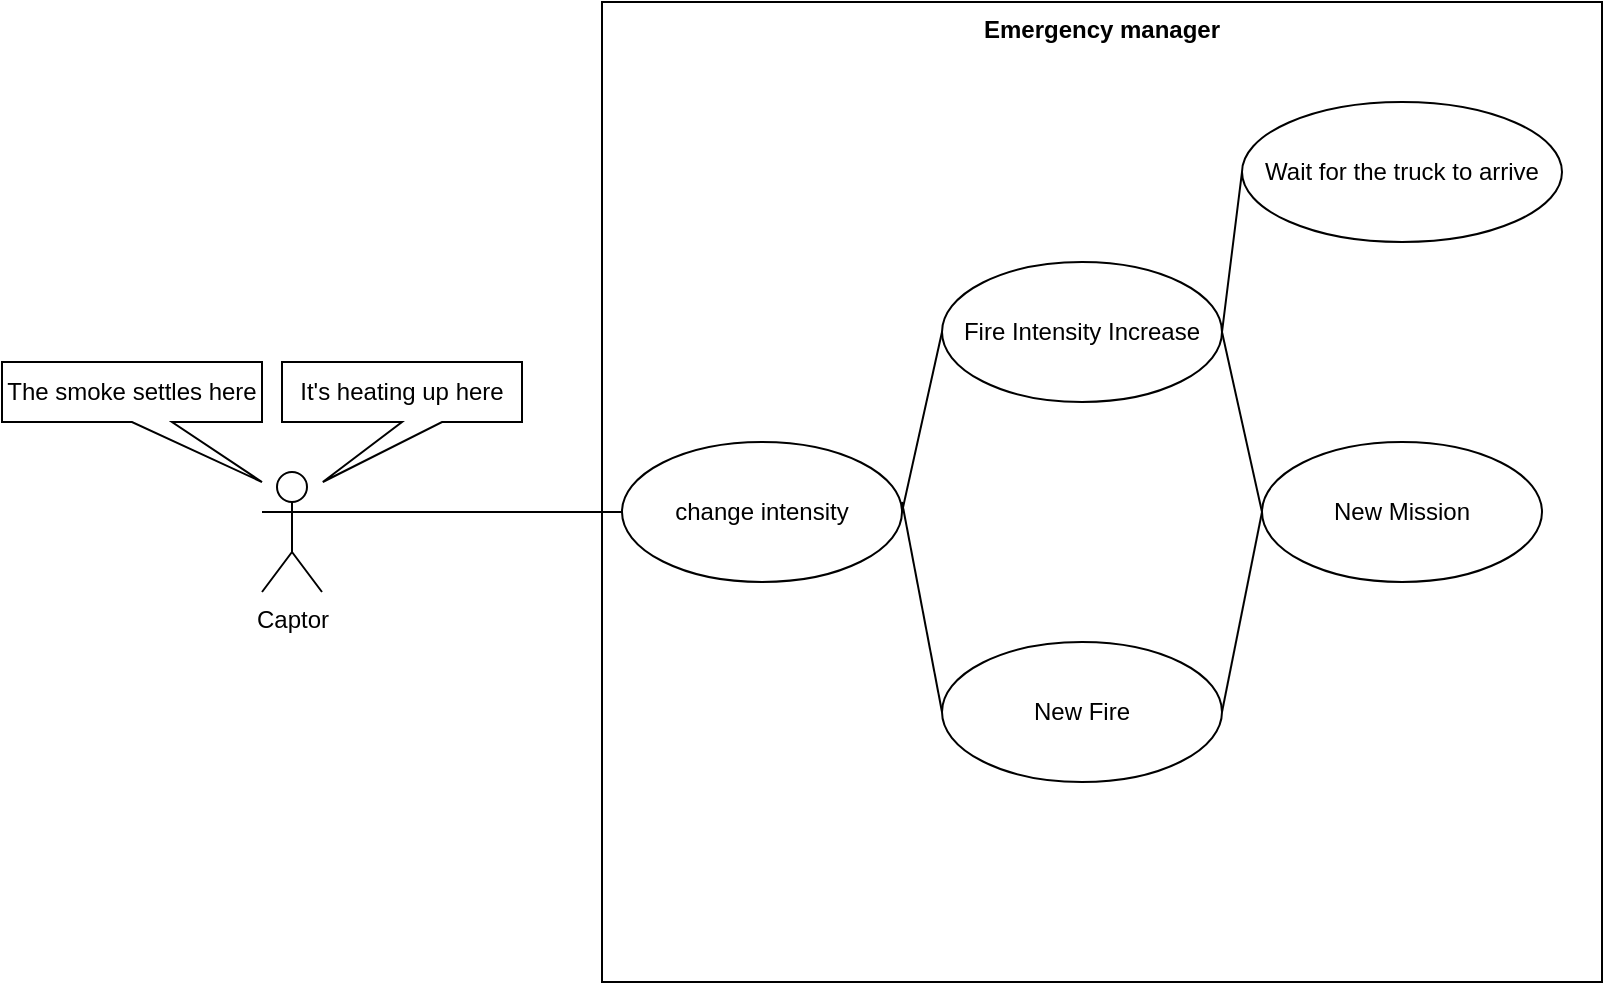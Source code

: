 <mxfile version="14.0.5" type="github">
  <diagram id="eigChdQNg6bgcLg3cVgB" name="Page-1">
    <mxGraphModel dx="2115" dy="627" grid="1" gridSize="10" guides="1" tooltips="1" connect="1" arrows="1" fold="1" page="1" pageScale="1" pageWidth="827" pageHeight="1169" math="0" shadow="0">
      <root>
        <mxCell id="0" />
        <mxCell id="1" parent="0" />
        <mxCell id="Fq7706VyEmhTDiXR55tR-2" value="Emergency manager" style="shape=rect;html=1;verticalAlign=top;fontStyle=1;whiteSpace=wrap;align=center;" vertex="1" parent="1">
          <mxGeometry x="230" y="60" width="500" height="490" as="geometry" />
        </mxCell>
        <mxCell id="Fq7706VyEmhTDiXR55tR-1" value="Captor" style="shape=umlActor;verticalLabelPosition=bottom;verticalAlign=top;html=1;outlineConnect=0;" vertex="1" parent="1">
          <mxGeometry x="60" y="295" width="30" height="60" as="geometry" />
        </mxCell>
        <mxCell id="Fq7706VyEmhTDiXR55tR-3" value="change intensity" style="ellipse;whiteSpace=wrap;html=1;" vertex="1" parent="1">
          <mxGeometry x="240" y="280" width="140" height="70" as="geometry" />
        </mxCell>
        <mxCell id="Fq7706VyEmhTDiXR55tR-4" value="" style="edgeStyle=none;html=1;endArrow=none;verticalAlign=bottom;exitX=1;exitY=0.333;exitDx=0;exitDy=0;exitPerimeter=0;entryX=0;entryY=0.5;entryDx=0;entryDy=0;" edge="1" parent="1" source="Fq7706VyEmhTDiXR55tR-1" target="Fq7706VyEmhTDiXR55tR-3">
          <mxGeometry width="160" relative="1" as="geometry">
            <mxPoint x="330" y="560" as="sourcePoint" />
            <mxPoint x="490" y="560" as="targetPoint" />
          </mxGeometry>
        </mxCell>
        <mxCell id="Fq7706VyEmhTDiXR55tR-6" value="Fire Intensity Increase" style="ellipse;whiteSpace=wrap;html=1;" vertex="1" parent="1">
          <mxGeometry x="400" y="190" width="140" height="70" as="geometry" />
        </mxCell>
        <mxCell id="Fq7706VyEmhTDiXR55tR-7" value="" style="edgeStyle=none;html=1;endArrow=none;verticalAlign=bottom;exitX=1;exitY=0.5;exitDx=0;exitDy=0;entryX=0;entryY=0.5;entryDx=0;entryDy=0;" edge="1" parent="1" source="Fq7706VyEmhTDiXR55tR-3" target="Fq7706VyEmhTDiXR55tR-6">
          <mxGeometry width="160" relative="1" as="geometry">
            <mxPoint x="290" y="560" as="sourcePoint" />
            <mxPoint x="450" y="560" as="targetPoint" />
          </mxGeometry>
        </mxCell>
        <mxCell id="Fq7706VyEmhTDiXR55tR-8" value="New Fire" style="ellipse;whiteSpace=wrap;html=1;" vertex="1" parent="1">
          <mxGeometry x="400" y="380" width="140" height="70" as="geometry" />
        </mxCell>
        <mxCell id="Fq7706VyEmhTDiXR55tR-9" value="" style="edgeStyle=none;html=1;endArrow=none;verticalAlign=bottom;exitX=0;exitY=0.5;exitDx=0;exitDy=0;" edge="1" parent="1" source="Fq7706VyEmhTDiXR55tR-8">
          <mxGeometry width="160" relative="1" as="geometry">
            <mxPoint x="390" y="325" as="sourcePoint" />
            <mxPoint x="380" y="310" as="targetPoint" />
          </mxGeometry>
        </mxCell>
        <mxCell id="Fq7706VyEmhTDiXR55tR-10" value="New Mission" style="ellipse;whiteSpace=wrap;html=1;" vertex="1" parent="1">
          <mxGeometry x="560" y="280" width="140" height="70" as="geometry" />
        </mxCell>
        <mxCell id="Fq7706VyEmhTDiXR55tR-11" value="" style="edgeStyle=none;html=1;endArrow=none;verticalAlign=bottom;exitX=0;exitY=0.5;exitDx=0;exitDy=0;entryX=1;entryY=0.5;entryDx=0;entryDy=0;" edge="1" parent="1" source="Fq7706VyEmhTDiXR55tR-10" target="Fq7706VyEmhTDiXR55tR-6">
          <mxGeometry width="160" relative="1" as="geometry">
            <mxPoint x="390" y="325" as="sourcePoint" />
            <mxPoint x="410" y="235" as="targetPoint" />
          </mxGeometry>
        </mxCell>
        <mxCell id="Fq7706VyEmhTDiXR55tR-12" value="" style="edgeStyle=none;html=1;endArrow=none;verticalAlign=bottom;entryX=1;entryY=0.5;entryDx=0;entryDy=0;exitX=0;exitY=0.5;exitDx=0;exitDy=0;" edge="1" parent="1" source="Fq7706VyEmhTDiXR55tR-10" target="Fq7706VyEmhTDiXR55tR-8">
          <mxGeometry width="160" relative="1" as="geometry">
            <mxPoint x="570" y="330" as="sourcePoint" />
            <mxPoint x="550" y="235" as="targetPoint" />
          </mxGeometry>
        </mxCell>
        <mxCell id="Fq7706VyEmhTDiXR55tR-13" value="Wait for the truck to arrive" style="ellipse;whiteSpace=wrap;html=1;" vertex="1" parent="1">
          <mxGeometry x="550" y="110" width="160" height="70" as="geometry" />
        </mxCell>
        <mxCell id="Fq7706VyEmhTDiXR55tR-14" value="" style="edgeStyle=none;html=1;endArrow=none;verticalAlign=bottom;entryX=0;entryY=0.5;entryDx=0;entryDy=0;exitX=1;exitY=0.5;exitDx=0;exitDy=0;" edge="1" parent="1" source="Fq7706VyEmhTDiXR55tR-6" target="Fq7706VyEmhTDiXR55tR-13">
          <mxGeometry width="160" relative="1" as="geometry">
            <mxPoint x="570" y="330" as="sourcePoint" />
            <mxPoint x="550" y="425" as="targetPoint" />
          </mxGeometry>
        </mxCell>
        <mxCell id="Fq7706VyEmhTDiXR55tR-16" value="It&#39;s heating up here" style="shape=callout;whiteSpace=wrap;html=1;perimeter=calloutPerimeter;position2=0.17;" vertex="1" parent="1">
          <mxGeometry x="70" y="240" width="120" height="60" as="geometry" />
        </mxCell>
        <mxCell id="Fq7706VyEmhTDiXR55tR-17" value="The smoke settles here" style="shape=callout;whiteSpace=wrap;html=1;perimeter=calloutPerimeter;position2=1;base=20;size=30;position=0.5;" vertex="1" parent="1">
          <mxGeometry x="-70" y="240" width="130" height="60" as="geometry" />
        </mxCell>
        <mxCell id="Fq7706VyEmhTDiXR55tR-18" value="" style="shape=image;verticalLabelPosition=bottom;labelBackgroundColor=#ffffff;verticalAlign=top;aspect=fixed;imageAspect=0;image=https://i.pinimg.com/originals/d5/92/b0/d592b099af8623be202b7be634b11507.png;" vertex="1" parent="1">
          <mxGeometry x="50" y="308.29" width="47" height="55.04" as="geometry" />
        </mxCell>
      </root>
    </mxGraphModel>
  </diagram>
</mxfile>
